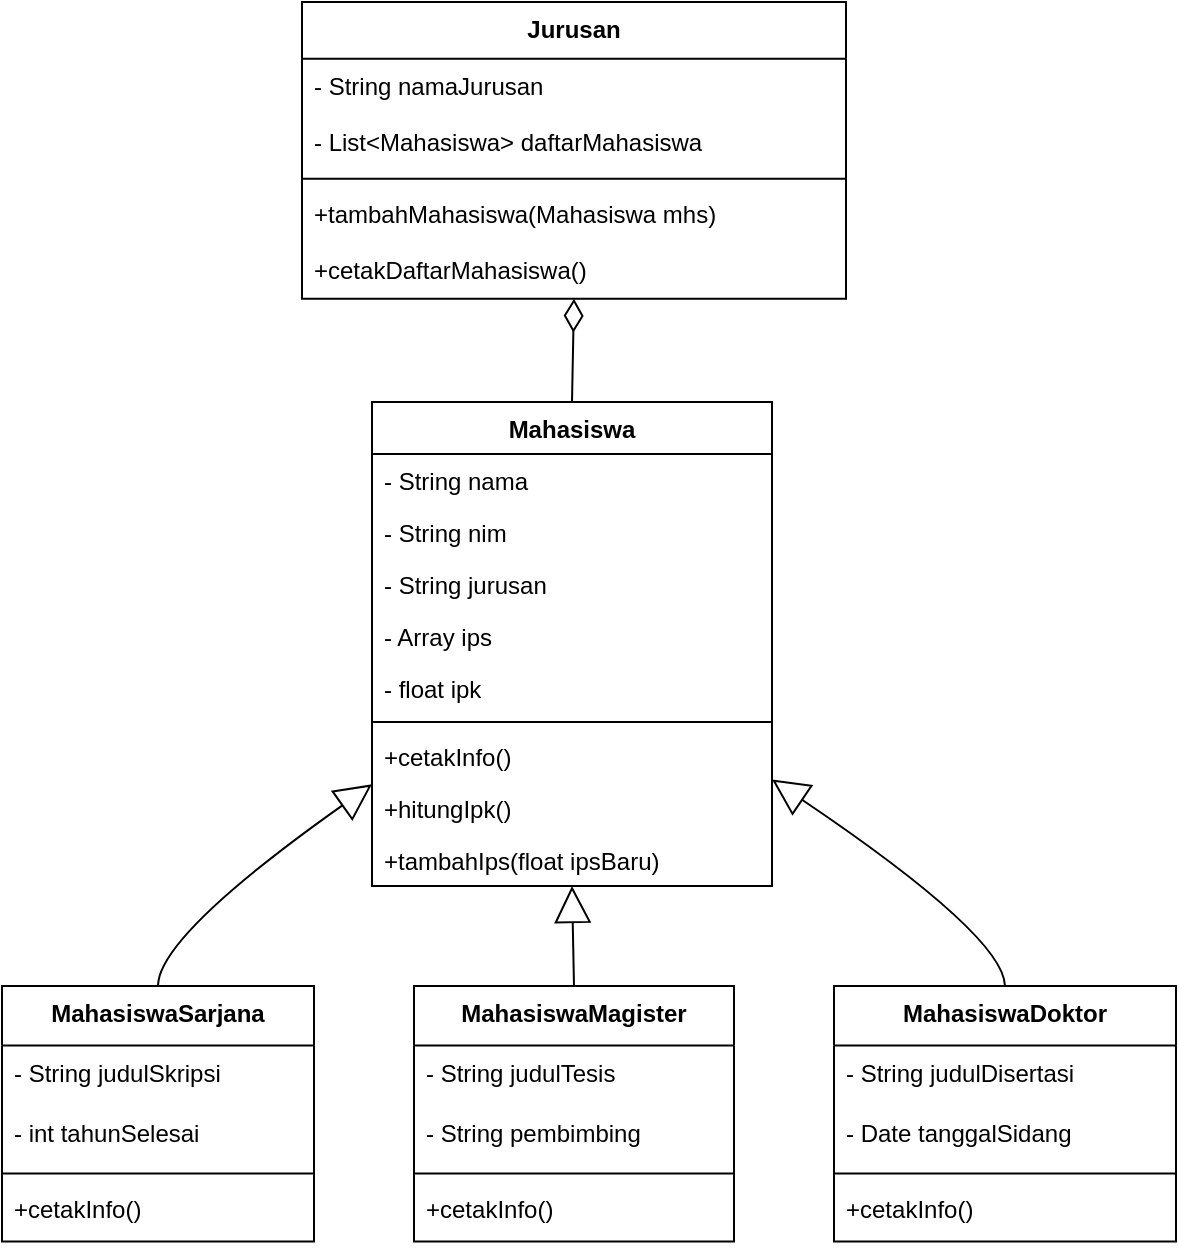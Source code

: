 <mxfile version="24.6.1" type="device">
  <diagram name="Page-1" id="ek0n1kHeG3TY7QZUG84_">
    <mxGraphModel dx="1152" dy="701" grid="1" gridSize="10" guides="1" tooltips="1" connect="1" arrows="1" fold="1" page="1" pageScale="1" pageWidth="850" pageHeight="1100" math="0" shadow="0">
      <root>
        <mxCell id="0" />
        <mxCell id="1" parent="0" />
        <mxCell id="aJij9vJcDd8YD_ngwRqE-64" value="Mahasiswa" style="swimlane;fontStyle=1;align=center;verticalAlign=top;childLayout=stackLayout;horizontal=1;startSize=26;horizontalStack=0;resizeParent=1;resizeParentMax=0;resizeLast=0;collapsible=0;marginBottom=0;" vertex="1" parent="1">
          <mxGeometry x="205" y="220" width="200" height="242" as="geometry" />
        </mxCell>
        <mxCell id="aJij9vJcDd8YD_ngwRqE-65" value="- String nama" style="text;strokeColor=none;fillColor=none;align=left;verticalAlign=top;spacingLeft=4;spacingRight=4;overflow=hidden;rotatable=0;points=[[0,0.5],[1,0.5]];portConstraint=eastwest;" vertex="1" parent="aJij9vJcDd8YD_ngwRqE-64">
          <mxGeometry y="26" width="200" height="26" as="geometry" />
        </mxCell>
        <mxCell id="aJij9vJcDd8YD_ngwRqE-66" value="- String nim" style="text;strokeColor=none;fillColor=none;align=left;verticalAlign=top;spacingLeft=4;spacingRight=4;overflow=hidden;rotatable=0;points=[[0,0.5],[1,0.5]];portConstraint=eastwest;" vertex="1" parent="aJij9vJcDd8YD_ngwRqE-64">
          <mxGeometry y="52" width="200" height="26" as="geometry" />
        </mxCell>
        <mxCell id="aJij9vJcDd8YD_ngwRqE-67" value="- String jurusan" style="text;strokeColor=none;fillColor=none;align=left;verticalAlign=top;spacingLeft=4;spacingRight=4;overflow=hidden;rotatable=0;points=[[0,0.5],[1,0.5]];portConstraint=eastwest;" vertex="1" parent="aJij9vJcDd8YD_ngwRqE-64">
          <mxGeometry y="78" width="200" height="26" as="geometry" />
        </mxCell>
        <mxCell id="aJij9vJcDd8YD_ngwRqE-68" value="- Array ips" style="text;strokeColor=none;fillColor=none;align=left;verticalAlign=top;spacingLeft=4;spacingRight=4;overflow=hidden;rotatable=0;points=[[0,0.5],[1,0.5]];portConstraint=eastwest;" vertex="1" parent="aJij9vJcDd8YD_ngwRqE-64">
          <mxGeometry y="104" width="200" height="26" as="geometry" />
        </mxCell>
        <mxCell id="aJij9vJcDd8YD_ngwRqE-69" value="- float ipk" style="text;strokeColor=none;fillColor=none;align=left;verticalAlign=top;spacingLeft=4;spacingRight=4;overflow=hidden;rotatable=0;points=[[0,0.5],[1,0.5]];portConstraint=eastwest;" vertex="1" parent="aJij9vJcDd8YD_ngwRqE-64">
          <mxGeometry y="130" width="200" height="26" as="geometry" />
        </mxCell>
        <mxCell id="aJij9vJcDd8YD_ngwRqE-70" style="line;strokeWidth=1;fillColor=none;align=left;verticalAlign=middle;spacingTop=-1;spacingLeft=3;spacingRight=3;rotatable=0;labelPosition=right;points=[];portConstraint=eastwest;strokeColor=inherit;" vertex="1" parent="aJij9vJcDd8YD_ngwRqE-64">
          <mxGeometry y="156" width="200" height="8" as="geometry" />
        </mxCell>
        <mxCell id="aJij9vJcDd8YD_ngwRqE-71" value="+cetakInfo()" style="text;strokeColor=none;fillColor=none;align=left;verticalAlign=top;spacingLeft=4;spacingRight=4;overflow=hidden;rotatable=0;points=[[0,0.5],[1,0.5]];portConstraint=eastwest;" vertex="1" parent="aJij9vJcDd8YD_ngwRqE-64">
          <mxGeometry y="164" width="200" height="26" as="geometry" />
        </mxCell>
        <mxCell id="aJij9vJcDd8YD_ngwRqE-72" value="+hitungIpk()" style="text;strokeColor=none;fillColor=none;align=left;verticalAlign=top;spacingLeft=4;spacingRight=4;overflow=hidden;rotatable=0;points=[[0,0.5],[1,0.5]];portConstraint=eastwest;" vertex="1" parent="aJij9vJcDd8YD_ngwRqE-64">
          <mxGeometry y="190" width="200" height="26" as="geometry" />
        </mxCell>
        <mxCell id="aJij9vJcDd8YD_ngwRqE-73" value="+tambahIps(float ipsBaru)" style="text;strokeColor=none;fillColor=none;align=left;verticalAlign=top;spacingLeft=4;spacingRight=4;overflow=hidden;rotatable=0;points=[[0,0.5],[1,0.5]];portConstraint=eastwest;" vertex="1" parent="aJij9vJcDd8YD_ngwRqE-64">
          <mxGeometry y="216" width="200" height="26" as="geometry" />
        </mxCell>
        <mxCell id="aJij9vJcDd8YD_ngwRqE-74" value="MahasiswaSarjana" style="swimlane;fontStyle=1;align=center;verticalAlign=top;childLayout=stackLayout;horizontal=1;startSize=29.75;horizontalStack=0;resizeParent=1;resizeParentMax=0;resizeLast=0;collapsible=0;marginBottom=0;" vertex="1" parent="1">
          <mxGeometry x="20" y="512" width="156" height="127.75" as="geometry" />
        </mxCell>
        <mxCell id="aJij9vJcDd8YD_ngwRqE-75" value="- String judulSkripsi" style="text;strokeColor=none;fillColor=none;align=left;verticalAlign=top;spacingLeft=4;spacingRight=4;overflow=hidden;rotatable=0;points=[[0,0.5],[1,0.5]];portConstraint=eastwest;" vertex="1" parent="aJij9vJcDd8YD_ngwRqE-74">
          <mxGeometry y="29.75" width="156" height="30" as="geometry" />
        </mxCell>
        <mxCell id="aJij9vJcDd8YD_ngwRqE-76" value="- int tahunSelesai" style="text;strokeColor=none;fillColor=none;align=left;verticalAlign=top;spacingLeft=4;spacingRight=4;overflow=hidden;rotatable=0;points=[[0,0.5],[1,0.5]];portConstraint=eastwest;" vertex="1" parent="aJij9vJcDd8YD_ngwRqE-74">
          <mxGeometry y="59.75" width="156" height="30" as="geometry" />
        </mxCell>
        <mxCell id="aJij9vJcDd8YD_ngwRqE-77" style="line;strokeWidth=1;fillColor=none;align=left;verticalAlign=middle;spacingTop=-1;spacingLeft=3;spacingRight=3;rotatable=0;labelPosition=right;points=[];portConstraint=eastwest;strokeColor=inherit;" vertex="1" parent="aJij9vJcDd8YD_ngwRqE-74">
          <mxGeometry y="89.75" width="156" height="8" as="geometry" />
        </mxCell>
        <mxCell id="aJij9vJcDd8YD_ngwRqE-78" value="+cetakInfo()" style="text;strokeColor=none;fillColor=none;align=left;verticalAlign=top;spacingLeft=4;spacingRight=4;overflow=hidden;rotatable=0;points=[[0,0.5],[1,0.5]];portConstraint=eastwest;" vertex="1" parent="aJij9vJcDd8YD_ngwRqE-74">
          <mxGeometry y="97.75" width="156" height="30" as="geometry" />
        </mxCell>
        <mxCell id="aJij9vJcDd8YD_ngwRqE-79" value="MahasiswaMagister" style="swimlane;fontStyle=1;align=center;verticalAlign=top;childLayout=stackLayout;horizontal=1;startSize=29.75;horizontalStack=0;resizeParent=1;resizeParentMax=0;resizeLast=0;collapsible=0;marginBottom=0;" vertex="1" parent="1">
          <mxGeometry x="226" y="512" width="160" height="127.75" as="geometry" />
        </mxCell>
        <mxCell id="aJij9vJcDd8YD_ngwRqE-80" value="- String judulTesis" style="text;strokeColor=none;fillColor=none;align=left;verticalAlign=top;spacingLeft=4;spacingRight=4;overflow=hidden;rotatable=0;points=[[0,0.5],[1,0.5]];portConstraint=eastwest;" vertex="1" parent="aJij9vJcDd8YD_ngwRqE-79">
          <mxGeometry y="29.75" width="160" height="30" as="geometry" />
        </mxCell>
        <mxCell id="aJij9vJcDd8YD_ngwRqE-81" value="- String pembimbing" style="text;strokeColor=none;fillColor=none;align=left;verticalAlign=top;spacingLeft=4;spacingRight=4;overflow=hidden;rotatable=0;points=[[0,0.5],[1,0.5]];portConstraint=eastwest;" vertex="1" parent="aJij9vJcDd8YD_ngwRqE-79">
          <mxGeometry y="59.75" width="160" height="30" as="geometry" />
        </mxCell>
        <mxCell id="aJij9vJcDd8YD_ngwRqE-82" style="line;strokeWidth=1;fillColor=none;align=left;verticalAlign=middle;spacingTop=-1;spacingLeft=3;spacingRight=3;rotatable=0;labelPosition=right;points=[];portConstraint=eastwest;strokeColor=inherit;" vertex="1" parent="aJij9vJcDd8YD_ngwRqE-79">
          <mxGeometry y="89.75" width="160" height="8" as="geometry" />
        </mxCell>
        <mxCell id="aJij9vJcDd8YD_ngwRqE-83" value="+cetakInfo()" style="text;strokeColor=none;fillColor=none;align=left;verticalAlign=top;spacingLeft=4;spacingRight=4;overflow=hidden;rotatable=0;points=[[0,0.5],[1,0.5]];portConstraint=eastwest;" vertex="1" parent="aJij9vJcDd8YD_ngwRqE-79">
          <mxGeometry y="97.75" width="160" height="30" as="geometry" />
        </mxCell>
        <mxCell id="aJij9vJcDd8YD_ngwRqE-84" value="MahasiswaDoktor" style="swimlane;fontStyle=1;align=center;verticalAlign=top;childLayout=stackLayout;horizontal=1;startSize=29.75;horizontalStack=0;resizeParent=1;resizeParentMax=0;resizeLast=0;collapsible=0;marginBottom=0;" vertex="1" parent="1">
          <mxGeometry x="436" y="512" width="171" height="127.75" as="geometry" />
        </mxCell>
        <mxCell id="aJij9vJcDd8YD_ngwRqE-85" value="- String judulDisertasi" style="text;strokeColor=none;fillColor=none;align=left;verticalAlign=top;spacingLeft=4;spacingRight=4;overflow=hidden;rotatable=0;points=[[0,0.5],[1,0.5]];portConstraint=eastwest;" vertex="1" parent="aJij9vJcDd8YD_ngwRqE-84">
          <mxGeometry y="29.75" width="171" height="30" as="geometry" />
        </mxCell>
        <mxCell id="aJij9vJcDd8YD_ngwRqE-86" value="- Date tanggalSidang" style="text;strokeColor=none;fillColor=none;align=left;verticalAlign=top;spacingLeft=4;spacingRight=4;overflow=hidden;rotatable=0;points=[[0,0.5],[1,0.5]];portConstraint=eastwest;" vertex="1" parent="aJij9vJcDd8YD_ngwRqE-84">
          <mxGeometry y="59.75" width="171" height="30" as="geometry" />
        </mxCell>
        <mxCell id="aJij9vJcDd8YD_ngwRqE-87" style="line;strokeWidth=1;fillColor=none;align=left;verticalAlign=middle;spacingTop=-1;spacingLeft=3;spacingRight=3;rotatable=0;labelPosition=right;points=[];portConstraint=eastwest;strokeColor=inherit;" vertex="1" parent="aJij9vJcDd8YD_ngwRqE-84">
          <mxGeometry y="89.75" width="171" height="8" as="geometry" />
        </mxCell>
        <mxCell id="aJij9vJcDd8YD_ngwRqE-88" value="+cetakInfo()" style="text;strokeColor=none;fillColor=none;align=left;verticalAlign=top;spacingLeft=4;spacingRight=4;overflow=hidden;rotatable=0;points=[[0,0.5],[1,0.5]];portConstraint=eastwest;" vertex="1" parent="aJij9vJcDd8YD_ngwRqE-84">
          <mxGeometry y="97.75" width="171" height="30" as="geometry" />
        </mxCell>
        <mxCell id="aJij9vJcDd8YD_ngwRqE-89" value="Jurusan" style="swimlane;fontStyle=1;align=center;verticalAlign=top;childLayout=stackLayout;horizontal=1;startSize=28.4;horizontalStack=0;resizeParent=1;resizeParentMax=0;resizeLast=0;collapsible=0;marginBottom=0;" vertex="1" parent="1">
          <mxGeometry x="170" y="20" width="272" height="148.4" as="geometry" />
        </mxCell>
        <mxCell id="aJij9vJcDd8YD_ngwRqE-90" value="- String namaJurusan" style="text;strokeColor=none;fillColor=none;align=left;verticalAlign=top;spacingLeft=4;spacingRight=4;overflow=hidden;rotatable=0;points=[[0,0.5],[1,0.5]];portConstraint=eastwest;" vertex="1" parent="aJij9vJcDd8YD_ngwRqE-89">
          <mxGeometry y="28.4" width="272" height="28" as="geometry" />
        </mxCell>
        <mxCell id="aJij9vJcDd8YD_ngwRqE-91" value="- List&lt;Mahasiswa&gt; daftarMahasiswa" style="text;strokeColor=none;fillColor=none;align=left;verticalAlign=top;spacingLeft=4;spacingRight=4;overflow=hidden;rotatable=0;points=[[0,0.5],[1,0.5]];portConstraint=eastwest;" vertex="1" parent="aJij9vJcDd8YD_ngwRqE-89">
          <mxGeometry y="56.4" width="272" height="28" as="geometry" />
        </mxCell>
        <mxCell id="aJij9vJcDd8YD_ngwRqE-92" style="line;strokeWidth=1;fillColor=none;align=left;verticalAlign=middle;spacingTop=-1;spacingLeft=3;spacingRight=3;rotatable=0;labelPosition=right;points=[];portConstraint=eastwest;strokeColor=inherit;" vertex="1" parent="aJij9vJcDd8YD_ngwRqE-89">
          <mxGeometry y="84.4" width="272" height="8" as="geometry" />
        </mxCell>
        <mxCell id="aJij9vJcDd8YD_ngwRqE-93" value="+tambahMahasiswa(Mahasiswa mhs)" style="text;strokeColor=none;fillColor=none;align=left;verticalAlign=top;spacingLeft=4;spacingRight=4;overflow=hidden;rotatable=0;points=[[0,0.5],[1,0.5]];portConstraint=eastwest;" vertex="1" parent="aJij9vJcDd8YD_ngwRqE-89">
          <mxGeometry y="92.4" width="272" height="28" as="geometry" />
        </mxCell>
        <mxCell id="aJij9vJcDd8YD_ngwRqE-94" value="+cetakDaftarMahasiswa()" style="text;strokeColor=none;fillColor=none;align=left;verticalAlign=top;spacingLeft=4;spacingRight=4;overflow=hidden;rotatable=0;points=[[0,0.5],[1,0.5]];portConstraint=eastwest;" vertex="1" parent="aJij9vJcDd8YD_ngwRqE-89">
          <mxGeometry y="120.4" width="272" height="28" as="geometry" />
        </mxCell>
        <mxCell id="aJij9vJcDd8YD_ngwRqE-95" value="" style="curved=1;startArrow=block;startSize=16;startFill=0;endArrow=none;exitX=0;exitY=0.79;entryX=0.5;entryY=0;rounded=0;" edge="1" parent="1" source="aJij9vJcDd8YD_ngwRqE-64" target="aJij9vJcDd8YD_ngwRqE-74">
          <mxGeometry relative="1" as="geometry">
            <Array as="points">
              <mxPoint x="98" y="487" />
            </Array>
          </mxGeometry>
        </mxCell>
        <mxCell id="aJij9vJcDd8YD_ngwRqE-96" value="" style="curved=1;startArrow=block;startSize=16;startFill=0;endArrow=none;exitX=0.5;exitY=1;entryX=0.5;entryY=0;rounded=0;" edge="1" parent="1" source="aJij9vJcDd8YD_ngwRqE-64" target="aJij9vJcDd8YD_ngwRqE-79">
          <mxGeometry relative="1" as="geometry">
            <Array as="points" />
          </mxGeometry>
        </mxCell>
        <mxCell id="aJij9vJcDd8YD_ngwRqE-97" value="" style="curved=1;startArrow=block;startSize=16;startFill=0;endArrow=none;exitX=1;exitY=0.78;entryX=0.5;entryY=0;rounded=0;" edge="1" parent="1" source="aJij9vJcDd8YD_ngwRqE-64" target="aJij9vJcDd8YD_ngwRqE-84">
          <mxGeometry relative="1" as="geometry">
            <Array as="points">
              <mxPoint x="521" y="487" />
            </Array>
          </mxGeometry>
        </mxCell>
        <mxCell id="aJij9vJcDd8YD_ngwRqE-98" value="" style="curved=1;startArrow=diamondThin;startSize=14;startFill=0;endArrow=none;exitX=0.5;exitY=1;entryX=0.5;entryY=0;rounded=0;" edge="1" parent="1" source="aJij9vJcDd8YD_ngwRqE-89" target="aJij9vJcDd8YD_ngwRqE-64">
          <mxGeometry relative="1" as="geometry">
            <Array as="points" />
          </mxGeometry>
        </mxCell>
      </root>
    </mxGraphModel>
  </diagram>
</mxfile>
